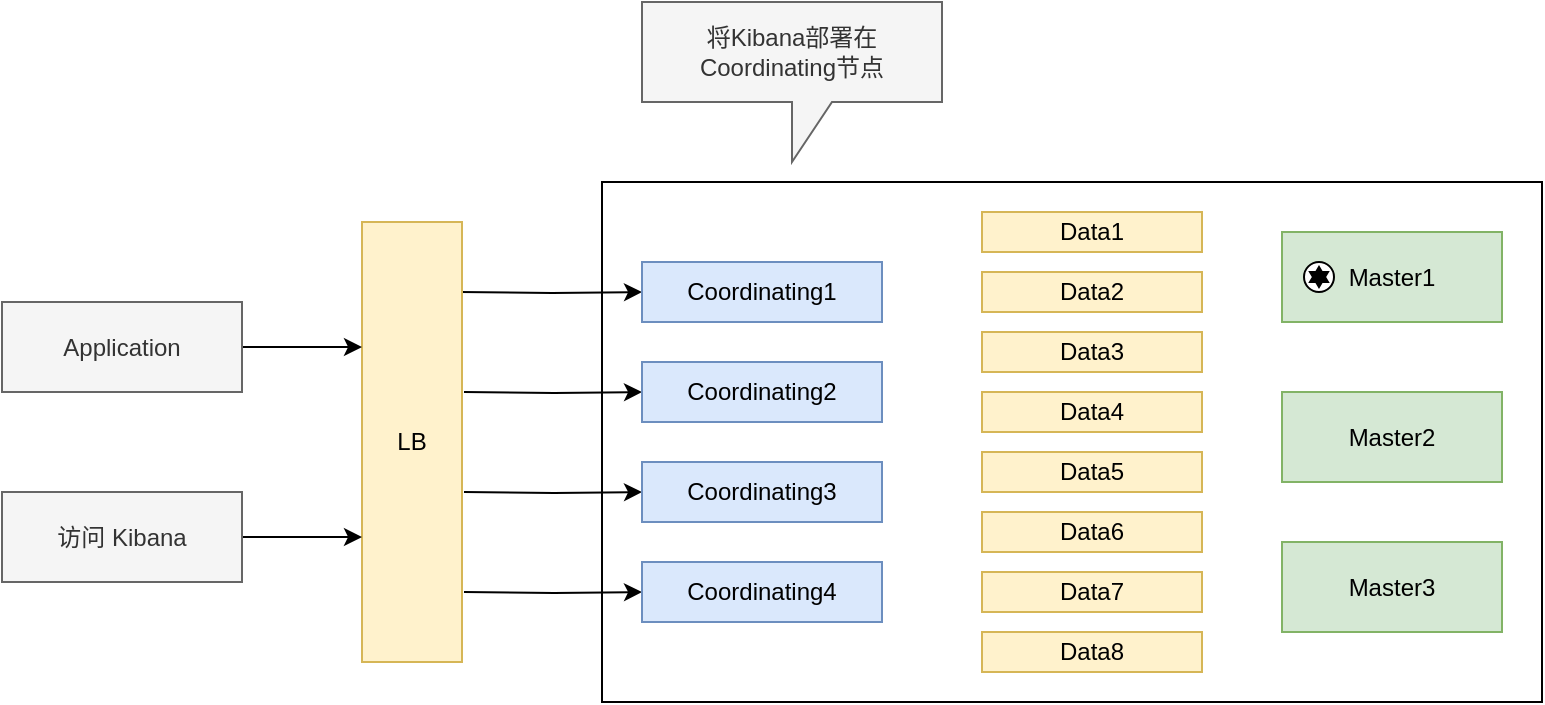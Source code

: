 <mxfile version="13.10.0" type="embed">
    <diagram id="BxoYGRtnpjUzMivV1i0b" name="第 1 页">
        <mxGraphModel dx="940" dy="693" grid="1" gridSize="10" guides="1" tooltips="1" connect="1" arrows="1" fold="1" page="1" pageScale="1" pageWidth="850" pageHeight="1100" math="0" shadow="0">
            <root>
                <mxCell id="0"/>
                <mxCell id="1" parent="0"/>
                <mxCell id="4" value="" style="rounded=0;whiteSpace=wrap;html=1;" vertex="1" parent="1">
                    <mxGeometry x="326" y="220" width="470" height="260" as="geometry"/>
                </mxCell>
                <mxCell id="51" style="edgeStyle=orthogonalEdgeStyle;rounded=0;orthogonalLoop=1;jettySize=auto;html=1;entryX=0;entryY=0.5;entryDx=0;entryDy=0;" edge="1" parent="1" target="5">
                    <mxGeometry relative="1" as="geometry">
                        <mxPoint x="255" y="275" as="sourcePoint"/>
                    </mxGeometry>
                </mxCell>
                <mxCell id="52" style="edgeStyle=orthogonalEdgeStyle;rounded=0;orthogonalLoop=1;jettySize=auto;html=1;" edge="1" parent="1" target="6">
                    <mxGeometry relative="1" as="geometry">
                        <mxPoint x="257" y="325" as="sourcePoint"/>
                    </mxGeometry>
                </mxCell>
                <mxCell id="53" style="edgeStyle=orthogonalEdgeStyle;rounded=0;orthogonalLoop=1;jettySize=auto;html=1;" edge="1" parent="1" target="7">
                    <mxGeometry relative="1" as="geometry">
                        <mxPoint x="257" y="375" as="sourcePoint"/>
                    </mxGeometry>
                </mxCell>
                <mxCell id="54" style="edgeStyle=orthogonalEdgeStyle;rounded=0;orthogonalLoop=1;jettySize=auto;html=1;" edge="1" parent="1" target="8">
                    <mxGeometry relative="1" as="geometry">
                        <mxPoint x="257" y="425" as="sourcePoint"/>
                    </mxGeometry>
                </mxCell>
                <mxCell id="3" value="LB" style="rounded=0;whiteSpace=wrap;html=1;fillColor=#fff2cc;strokeColor=#d6b656;" vertex="1" parent="1">
                    <mxGeometry x="206" y="240" width="50" height="220" as="geometry"/>
                </mxCell>
                <mxCell id="5" value="Coordinating1" style="rounded=0;whiteSpace=wrap;html=1;fillColor=#dae8fc;strokeColor=#6c8ebf;" vertex="1" parent="1">
                    <mxGeometry x="346" y="260" width="120" height="30" as="geometry"/>
                </mxCell>
                <mxCell id="6" value="Coordinating2" style="rounded=0;whiteSpace=wrap;html=1;fillColor=#dae8fc;strokeColor=#6c8ebf;" vertex="1" parent="1">
                    <mxGeometry x="346" y="310" width="120" height="30" as="geometry"/>
                </mxCell>
                <mxCell id="7" value="Coordinating3" style="rounded=0;whiteSpace=wrap;html=1;fillColor=#dae8fc;strokeColor=#6c8ebf;" vertex="1" parent="1">
                    <mxGeometry x="346" y="360" width="120" height="30" as="geometry"/>
                </mxCell>
                <mxCell id="8" value="Coordinating4" style="rounded=0;whiteSpace=wrap;html=1;fillColor=#dae8fc;strokeColor=#6c8ebf;" vertex="1" parent="1">
                    <mxGeometry x="346" y="410" width="120" height="30" as="geometry"/>
                </mxCell>
                <mxCell id="18" value="Data1" style="rounded=0;whiteSpace=wrap;html=1;fillColor=#fff2cc;strokeColor=#d6b656;" vertex="1" parent="1">
                    <mxGeometry x="516" y="235" width="110" height="20" as="geometry"/>
                </mxCell>
                <mxCell id="22" value="Data2" style="rounded=0;whiteSpace=wrap;html=1;fillColor=#fff2cc;strokeColor=#d6b656;" vertex="1" parent="1">
                    <mxGeometry x="516" y="265" width="110" height="20" as="geometry"/>
                </mxCell>
                <mxCell id="23" value="Data3" style="rounded=0;whiteSpace=wrap;html=1;fillColor=#fff2cc;strokeColor=#d6b656;" vertex="1" parent="1">
                    <mxGeometry x="516" y="295" width="110" height="20" as="geometry"/>
                </mxCell>
                <mxCell id="24" value="Data4" style="rounded=0;whiteSpace=wrap;html=1;fillColor=#fff2cc;strokeColor=#d6b656;" vertex="1" parent="1">
                    <mxGeometry x="516" y="325" width="110" height="20" as="geometry"/>
                </mxCell>
                <mxCell id="25" value="Data5" style="rounded=0;whiteSpace=wrap;html=1;fillColor=#fff2cc;strokeColor=#d6b656;" vertex="1" parent="1">
                    <mxGeometry x="516" y="355" width="110" height="20" as="geometry"/>
                </mxCell>
                <mxCell id="26" value="Data6" style="rounded=0;whiteSpace=wrap;html=1;fillColor=#fff2cc;strokeColor=#d6b656;" vertex="1" parent="1">
                    <mxGeometry x="516" y="385" width="110" height="20" as="geometry"/>
                </mxCell>
                <mxCell id="27" value="Data7" style="rounded=0;whiteSpace=wrap;html=1;fillColor=#fff2cc;strokeColor=#d6b656;" vertex="1" parent="1">
                    <mxGeometry x="516" y="415" width="110" height="20" as="geometry"/>
                </mxCell>
                <mxCell id="28" value="Data8" style="rounded=0;whiteSpace=wrap;html=1;fillColor=#fff2cc;strokeColor=#d6b656;" vertex="1" parent="1">
                    <mxGeometry x="516" y="445" width="110" height="20" as="geometry"/>
                </mxCell>
                <mxCell id="29" value="Master1" style="rounded=0;whiteSpace=wrap;html=1;fillColor=#d5e8d4;strokeColor=#82b366;" vertex="1" parent="1">
                    <mxGeometry x="666" y="245" width="110" height="45" as="geometry"/>
                </mxCell>
                <mxCell id="30" value="Master2" style="rounded=0;whiteSpace=wrap;html=1;fillColor=#d5e8d4;strokeColor=#82b366;" vertex="1" parent="1">
                    <mxGeometry x="666" y="325" width="110" height="45" as="geometry"/>
                </mxCell>
                <mxCell id="31" value="Master3" style="rounded=0;whiteSpace=wrap;html=1;fillColor=#d5e8d4;strokeColor=#82b366;" vertex="1" parent="1">
                    <mxGeometry x="666" y="400" width="110" height="45" as="geometry"/>
                </mxCell>
                <mxCell id="32" value="" style="shape=mxgraph.bpmn.shape;html=1;verticalLabelPosition=bottom;labelBackgroundColor=#ffffff;verticalAlign=top;align=center;perimeter=ellipsePerimeter;outlineConnect=0;outline=standard;symbol=star;" vertex="1" parent="1">
                    <mxGeometry x="677" y="260" width="15" height="15" as="geometry"/>
                </mxCell>
                <mxCell id="44" value="&lt;span style=&quot;white-space: normal&quot;&gt;将Kibana部署在Coordinating节点&lt;/span&gt;" style="shape=callout;whiteSpace=wrap;html=1;perimeter=calloutPerimeter;fillColor=#f5f5f5;strokeColor=#666666;fontColor=#333333;" vertex="1" parent="1">
                    <mxGeometry x="346" y="130" width="150" height="80" as="geometry"/>
                </mxCell>
                <mxCell id="47" value="" style="edgeStyle=orthogonalEdgeStyle;orthogonalLoop=1;jettySize=auto;html=1;rounded=0;" edge="1" parent="1" source="46" target="3">
                    <mxGeometry relative="1" as="geometry">
                        <Array as="points">
                            <mxPoint x="196" y="303"/>
                            <mxPoint x="196" y="303"/>
                        </Array>
                    </mxGeometry>
                </mxCell>
                <mxCell id="46" value="Application" style="rounded=0;whiteSpace=wrap;html=1;fillColor=#f5f5f5;strokeColor=#666666;fontColor=#333333;" vertex="1" parent="1">
                    <mxGeometry x="26" y="280" width="120" height="45" as="geometry"/>
                </mxCell>
                <mxCell id="49" value="" style="edgeStyle=orthogonalEdgeStyle;rounded=0;orthogonalLoop=1;jettySize=auto;html=1;" edge="1" parent="1" source="48" target="3">
                    <mxGeometry relative="1" as="geometry">
                        <Array as="points">
                            <mxPoint x="196" y="398"/>
                            <mxPoint x="196" y="398"/>
                        </Array>
                    </mxGeometry>
                </mxCell>
                <mxCell id="48" value="访问 Kibana" style="rounded=0;whiteSpace=wrap;html=1;fillColor=#f5f5f5;strokeColor=#666666;fontColor=#333333;" vertex="1" parent="1">
                    <mxGeometry x="26" y="375" width="120" height="45" as="geometry"/>
                </mxCell>
            </root>
        </mxGraphModel>
    </diagram>
</mxfile>